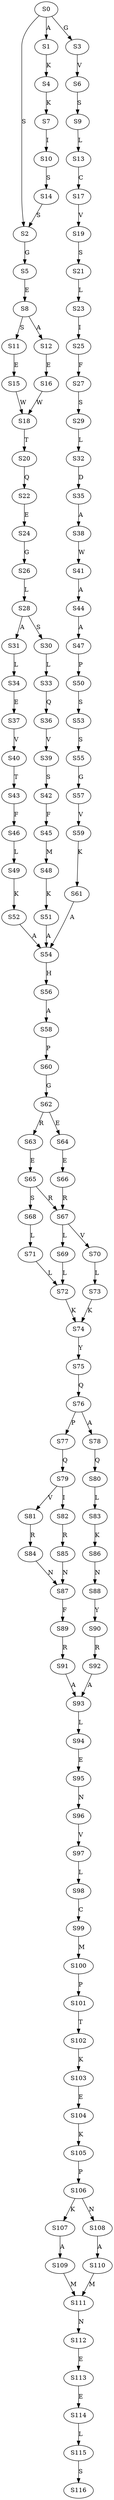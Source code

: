 strict digraph  {
	S0 -> S1 [ label = A ];
	S0 -> S2 [ label = S ];
	S0 -> S3 [ label = G ];
	S1 -> S4 [ label = K ];
	S2 -> S5 [ label = G ];
	S3 -> S6 [ label = V ];
	S4 -> S7 [ label = K ];
	S5 -> S8 [ label = E ];
	S6 -> S9 [ label = S ];
	S7 -> S10 [ label = I ];
	S8 -> S11 [ label = S ];
	S8 -> S12 [ label = A ];
	S9 -> S13 [ label = L ];
	S10 -> S14 [ label = S ];
	S11 -> S15 [ label = E ];
	S12 -> S16 [ label = E ];
	S13 -> S17 [ label = C ];
	S14 -> S2 [ label = S ];
	S15 -> S18 [ label = W ];
	S16 -> S18 [ label = W ];
	S17 -> S19 [ label = V ];
	S18 -> S20 [ label = T ];
	S19 -> S21 [ label = S ];
	S20 -> S22 [ label = Q ];
	S21 -> S23 [ label = L ];
	S22 -> S24 [ label = E ];
	S23 -> S25 [ label = I ];
	S24 -> S26 [ label = G ];
	S25 -> S27 [ label = F ];
	S26 -> S28 [ label = L ];
	S27 -> S29 [ label = S ];
	S28 -> S30 [ label = S ];
	S28 -> S31 [ label = A ];
	S29 -> S32 [ label = L ];
	S30 -> S33 [ label = L ];
	S31 -> S34 [ label = L ];
	S32 -> S35 [ label = D ];
	S33 -> S36 [ label = Q ];
	S34 -> S37 [ label = E ];
	S35 -> S38 [ label = A ];
	S36 -> S39 [ label = V ];
	S37 -> S40 [ label = V ];
	S38 -> S41 [ label = W ];
	S39 -> S42 [ label = S ];
	S40 -> S43 [ label = T ];
	S41 -> S44 [ label = A ];
	S42 -> S45 [ label = F ];
	S43 -> S46 [ label = F ];
	S44 -> S47 [ label = A ];
	S45 -> S48 [ label = M ];
	S46 -> S49 [ label = L ];
	S47 -> S50 [ label = P ];
	S48 -> S51 [ label = K ];
	S49 -> S52 [ label = K ];
	S50 -> S53 [ label = S ];
	S51 -> S54 [ label = A ];
	S52 -> S54 [ label = A ];
	S53 -> S55 [ label = S ];
	S54 -> S56 [ label = H ];
	S55 -> S57 [ label = G ];
	S56 -> S58 [ label = A ];
	S57 -> S59 [ label = V ];
	S58 -> S60 [ label = P ];
	S59 -> S61 [ label = K ];
	S60 -> S62 [ label = G ];
	S61 -> S54 [ label = A ];
	S62 -> S63 [ label = R ];
	S62 -> S64 [ label = E ];
	S63 -> S65 [ label = E ];
	S64 -> S66 [ label = E ];
	S65 -> S67 [ label = R ];
	S65 -> S68 [ label = S ];
	S66 -> S67 [ label = R ];
	S67 -> S69 [ label = L ];
	S67 -> S70 [ label = V ];
	S68 -> S71 [ label = L ];
	S69 -> S72 [ label = L ];
	S70 -> S73 [ label = L ];
	S71 -> S72 [ label = L ];
	S72 -> S74 [ label = K ];
	S73 -> S74 [ label = K ];
	S74 -> S75 [ label = Y ];
	S75 -> S76 [ label = Q ];
	S76 -> S77 [ label = P ];
	S76 -> S78 [ label = A ];
	S77 -> S79 [ label = Q ];
	S78 -> S80 [ label = Q ];
	S79 -> S81 [ label = V ];
	S79 -> S82 [ label = I ];
	S80 -> S83 [ label = L ];
	S81 -> S84 [ label = R ];
	S82 -> S85 [ label = R ];
	S83 -> S86 [ label = K ];
	S84 -> S87 [ label = N ];
	S85 -> S87 [ label = N ];
	S86 -> S88 [ label = N ];
	S87 -> S89 [ label = F ];
	S88 -> S90 [ label = Y ];
	S89 -> S91 [ label = R ];
	S90 -> S92 [ label = R ];
	S91 -> S93 [ label = A ];
	S92 -> S93 [ label = A ];
	S93 -> S94 [ label = L ];
	S94 -> S95 [ label = E ];
	S95 -> S96 [ label = N ];
	S96 -> S97 [ label = V ];
	S97 -> S98 [ label = L ];
	S98 -> S99 [ label = C ];
	S99 -> S100 [ label = M ];
	S100 -> S101 [ label = P ];
	S101 -> S102 [ label = T ];
	S102 -> S103 [ label = K ];
	S103 -> S104 [ label = E ];
	S104 -> S105 [ label = K ];
	S105 -> S106 [ label = P ];
	S106 -> S107 [ label = K ];
	S106 -> S108 [ label = N ];
	S107 -> S109 [ label = A ];
	S108 -> S110 [ label = A ];
	S109 -> S111 [ label = M ];
	S110 -> S111 [ label = M ];
	S111 -> S112 [ label = N ];
	S112 -> S113 [ label = E ];
	S113 -> S114 [ label = E ];
	S114 -> S115 [ label = L ];
	S115 -> S116 [ label = S ];
}
